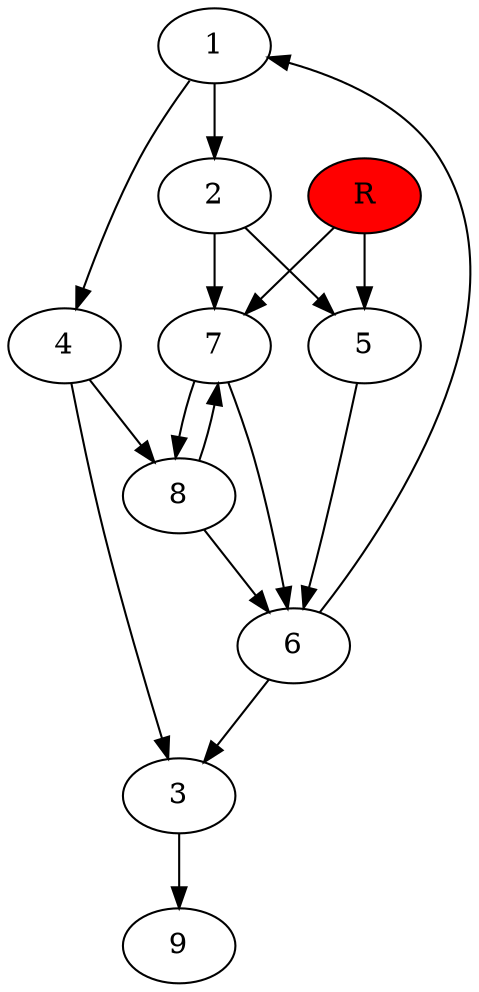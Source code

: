 digraph prb5664 {
	1
	2
	3
	4
	5
	6
	7
	8
	R [fillcolor="#ff0000" style=filled]
	1 -> 2
	1 -> 4
	2 -> 5
	2 -> 7
	3 -> 9
	4 -> 3
	4 -> 8
	5 -> 6
	6 -> 1
	6 -> 3
	7 -> 6
	7 -> 8
	8 -> 6
	8 -> 7
	R -> 5
	R -> 7
}
